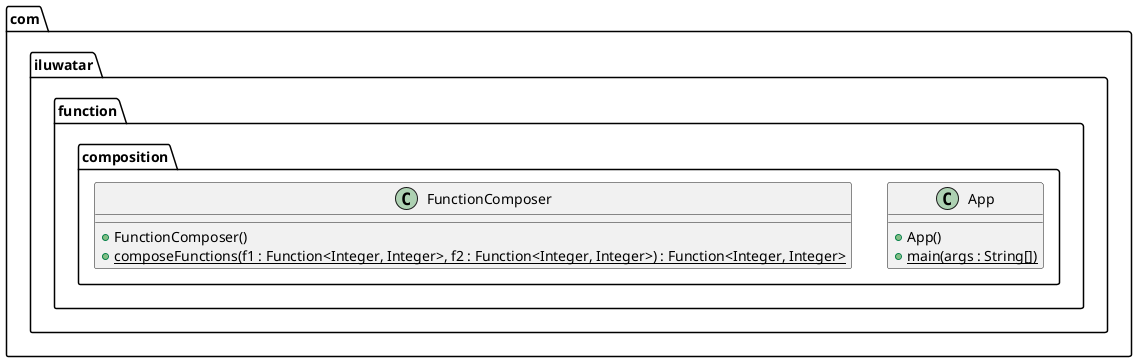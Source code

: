 @startuml
package com.iluwatar.function.composition {
  class App {
    + App()
    + main(args : String[]) {static}
  }
  class FunctionComposer {
    + FunctionComposer()
    + composeFunctions(f1 : Function<Integer, Integer>, f2 : Function<Integer, Integer>) : Function<Integer, Integer> {static}
  }
}
@enduml